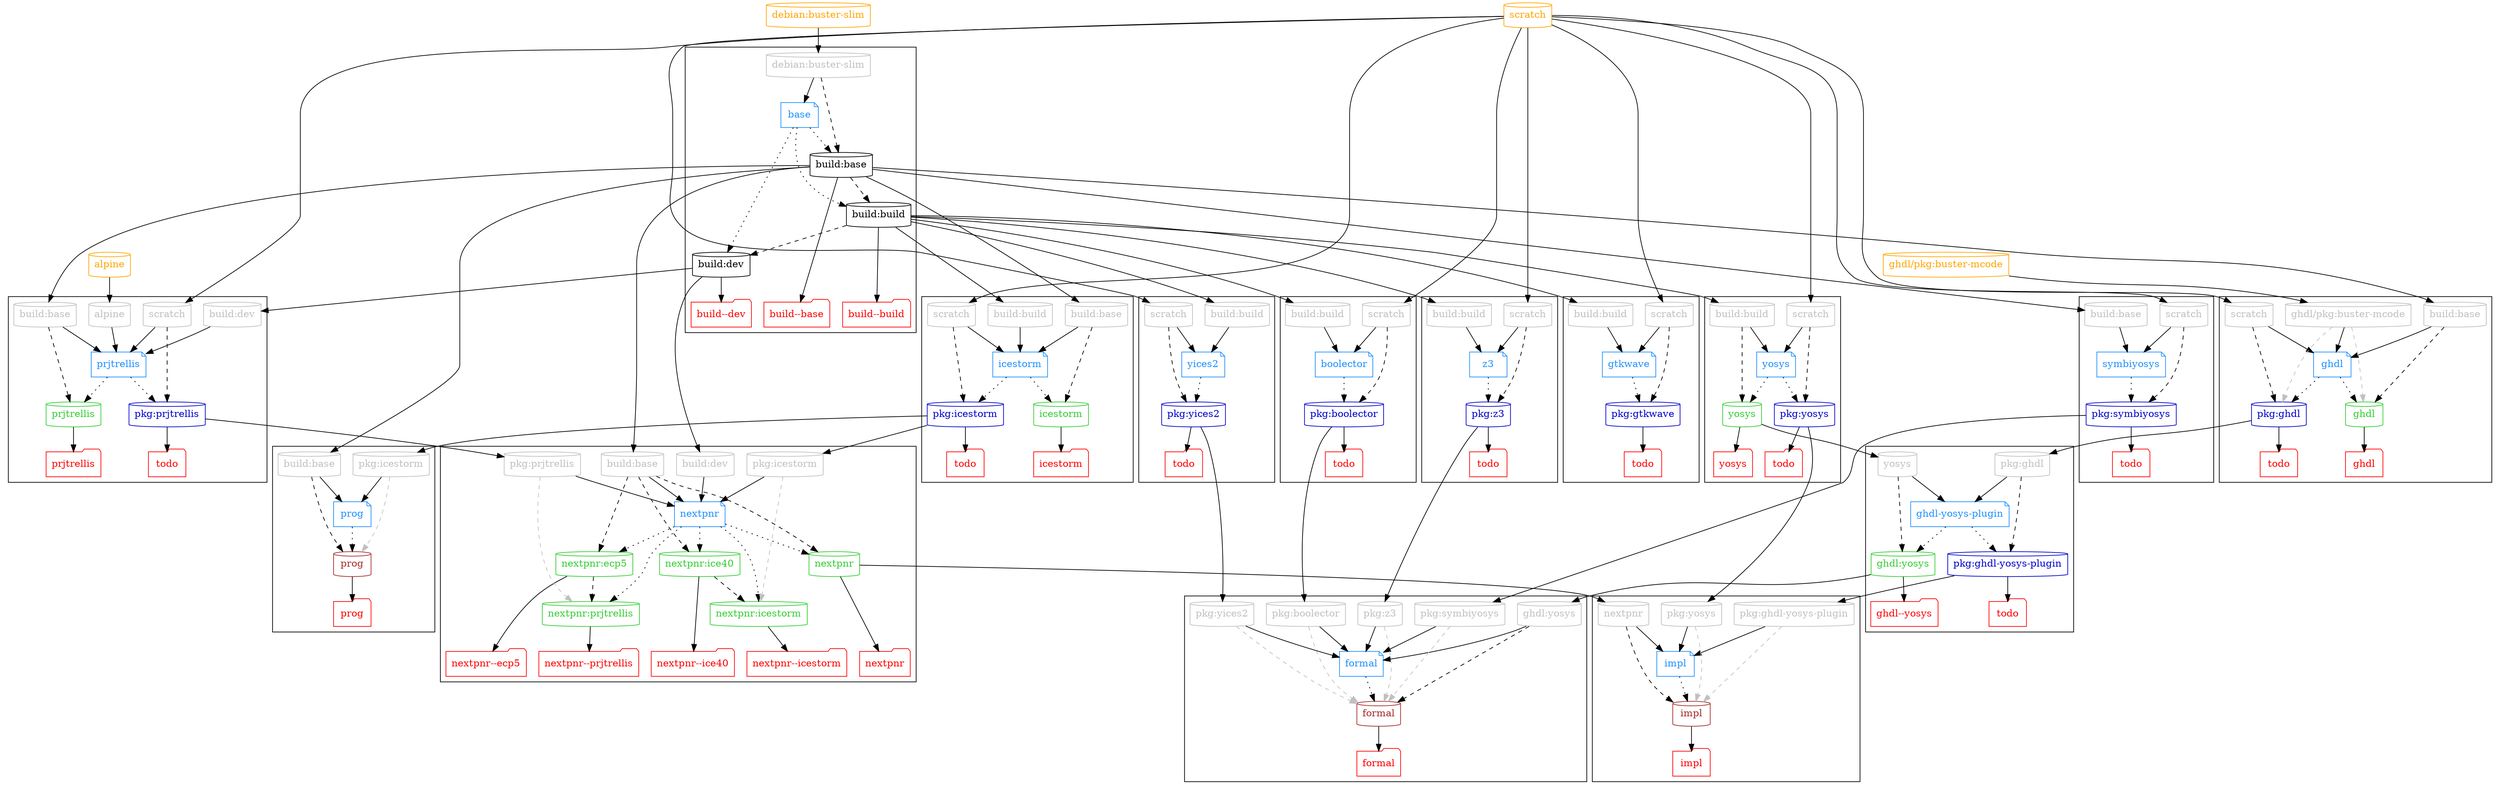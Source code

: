 digraph G {

  #splines=polyline; #curved
  newrank=true;

  # Dockerfiles

  { node [shape=note, color=dodgerblue, fontcolor=dodgerblue]
    d_base             [label="base"];
    d_boolector        [label="boolector"];
    d_formal           [label="formal"];
    d_ghdl             [label="ghdl"];
    d_ghdlYosysPlugin  [label="ghdl-yosys-plugin"];
    d_gtkwave          [label="gtkwave"];
    d_icestorm         [label="icestorm"];
    d_impl             [label="impl"];
    d_nextpnr          [label="nextpnr"];
    d_prjtrellis       [label="prjtrellis"];
    d_prog             [label="prog"];
    d_symbiyosys       [label="symbiyosys"];
    d_yices2           [label="yices2"];
    d_yosys            [label="yosys"];
    d_z3               [label="z3"];
  }

  # Images

  { node [shape=cylinder]
    "build:base"
    "build:build"
    "build:dev"
    { node [color=limegreen, fontcolor=limegreen]
      "ghdl"
      "ghdl:yosys"
      "icestorm"
      "nextpnr:ice40"
      "nextpnr:icestorm"
      "nextpnr:ecp5"
      "nextpnr:prjtrellis"
      "nextpnr"
      "prjtrellis"
      "yosys"
    }
    { node [color=mediumblue, fontcolor=mediumblue]
      "pkg:boolector"
      "pkg:ghdl"
      "pkg:ghdl-yosys-plugin"
      "pkg:gtkwave"
      "pkg:icestorm"
      "pkg:prjtrellis"
      "pkg:symbiyosys"
      "pkg:yices2"
      "pkg:yosys"
      "pkg:z3"
    }
    { node [color=brown, fontcolor=brown]
      "formal"
      "impl"
      "prog"
    }
  }

  # External images

  { node [shape=cylinder, color=orange, fontcolor=orange]
    { rank=same
      "debian:buster-slim";
      "scratch"           ;
    }

    "alpine";
    "ghdl/pkg:buster-mcode";
  }

  # Workflows

  subgraph cluster_base {
    { rank=same
      node [shape=cylinder, color=grey, fontcolor=grey]
      "p_base_debian" [label="debian:buster-slim"]
    }

    d_base -> {
      "build:base",
      "build:build",
      "build:dev"
    } [style=dotted];

    { rank=same
      node [shape=folder, color=red, fontcolor=red];
      "t_build:base" [label="build--base"];
      "t_build:build" [label="build--build"];
      "t_build:dev" [label="build--dev"];
    }

    "build:base" -> "t_build:base";
    "build:build" -> "t_build:build";
    "build:dev" -> "t_build:dev";
  }

  subgraph cluster_boolector {
    { rank=same
      node [shape=cylinder, color=grey, fontcolor=grey]
      "p_boolector_scratch" [label="scratch"]
      "p_boolector_build:build" [label="build:build"]
    }

    d_boolector -> "pkg:boolector" [style=dotted];

    "t_pkg:boolector" [shape=folder, color=red, fontcolor=red, label="todo"];

    "pkg:boolector" -> "t_pkg:boolector";
  }

  subgraph cluster_formal {
    { rank=same
      node [shape=cylinder, color=grey, fontcolor=grey]
      "p_formal_boolector" [label="pkg:boolector"]
      "p_formal_ghdl" [label="ghdl:yosys"]
      "p_formal_symbiyosys" [label="pkg:symbiyosys"]
      "p_formal_z3" [label="pkg:z3"]
      "p_formal_yices2" [label="pkg:yices2"]
    }

    d_formal -> "formal" [style=dotted];

    "t_formal" [shape=folder, color=red, fontcolor=red, label="formal"];

    "formal" -> "t_formal";
  }

  subgraph cluster_ghdl {
    { rank=same
      node [shape=cylinder, color=grey, fontcolor=grey]
      "p_ghdl_build:base" [label="build:base"]
      "p_ghdl_scratch" [label="scratch"]
      "p_ghdl_buster" [label="ghdl/pkg:buster-mcode"]
    }

    d_ghdl -> { rank=same
      "ghdl",
      "pkg:ghdl"
    } [style=dotted];

    { rank=same
      node [shape=folder, color=red, fontcolor=red];
      "t_ghdl" [label="ghdl"];
      "t_pkg:ghdl" [label="todo"];
    }

    "ghdl" -> "t_ghdl";
    "pkg:ghdl" -> "t_pkg:ghdl";
  }

  subgraph cluster_ghdlYosysPlugin {
    { rank=same
      node [shape=cylinder, color=grey, fontcolor=grey]
      "p_ghdl-yosys-plugin_yosys" [label="yosys"]
      "p_ghdl-yosys-plugin_pkg:ghdl" [label="pkg:ghdl"]
    }

    d_ghdlYosysPlugin -> { rank=same
      "pkg:ghdl-yosys-plugin",
      "ghdl:yosys"
    } [style=dotted];

    { rank=same
      node [shape=folder, color=red, fontcolor=red];
      "t_pkg:ghdl-yosys-plugin" [label="todo"];
      "t_ghdl:yosys" [label="ghdl--yosys"];
    }

    "pkg:ghdl-yosys-plugin" -> "t_pkg:ghdl-yosys-plugin";
    "ghdl:yosys" -> "t_ghdl:yosys";
  }

  subgraph cluster_gtkwave {
    { rank=same
      node [shape=cylinder, color=grey, fontcolor=grey]
      "p_gtkwave_build:build" [label="build:build"]
      "p_gtkwave_scratch" [label="scratch"]
    }

    d_gtkwave -> "pkg:gtkwave" [style=dotted];

    "t_pkg:gtkwave" [shape=folder, color=red, fontcolor=red, label="todo"];

    "pkg:gtkwave" -> "t_pkg:gtkwave";
  }

  subgraph cluster_icestorm {
    { rank=same
      node [shape=cylinder, color=grey, fontcolor=grey]
      "p_icestorm_scratch" [label="scratch"]
      "p_icestorm_build:base" [label="build:base"]
      "p_icestorm_build:build" [label="build:build"]
    }

    d_icestorm -> { rank=same
      "pkg:icestorm",
      "icestorm"
    } [style=dotted];

    { rank=same
      node [shape=folder, color=red, fontcolor=red];
      "t_icestorm" [label="icestorm"];
      "t_pkg:icestorm" [label="todo"];
    }

    "icestorm" -> "t_icestorm";
    "pkg:icestorm" -> "t_pkg:icestorm";
  }

  subgraph cluster_impl {
    { rank=same
      node [shape=cylinder, color=grey, fontcolor=grey]
      "p_impl_nextpnr" [label="nextpnr"]
      "p_impl_pkg:ghdl-yosys-plugin" [label="pkg:ghdl-yosys-plugin"]
      "p_impl_pkg:yosys" [label="pkg:yosys"]
    }

    d_impl -> "impl" [style=dotted];

    "t_impl" [label="impl", shape=folder, color=red, fontcolor=red];

    "impl" -> "t_impl";
  }

  subgraph cluster_nextpnr {
    { rank=same
      node [shape=cylinder, color=grey, fontcolor=grey]
      "p_nextpnr_build:base" [label="build:base"]
      "p_nextpnr_build:dev" [label="build:dev"]
      "p_nextpnr_icestorm" [label="pkg:icestorm"]
      "p_nextpnr_prjtrellis" [label="pkg:prjtrellis"]
    }

    d_nextpnr -> { rank=same
      "nextpnr:ice40",
      "nextpnr:ecp5",
      "nextpnr"
    } [style=dotted];

    d_nextpnr -> { rank=same
      "nextpnr:icestorm",
      "nextpnr:prjtrellis"
    } [style=dotted];

    { rank=same
      node [shape=folder, color=red, fontcolor=red];
      "t_nextpnr" [label="nextpnr"];
      "t_nextpnr:ice40" [label="nextpnr--ice40"];
      "t_nextpnr:ecp5" [label="nextpnr--ecp5"];
      "t_nextpnr:icestorm" [label="nextpnr--icestorm"];
      "t_nextpnr:prjtrellis" [label="nextpnr--prjtrellis"];
    }

    "nextpnr" -> "t_nextpnr";
    "nextpnr:ice40" -> "t_nextpnr:ice40";
    "nextpnr:icestorm" -> "t_nextpnr:icestorm";
    "nextpnr:ecp5" -> "t_nextpnr:ecp5";
    "nextpnr:prjtrellis" -> "t_nextpnr:prjtrellis";
  }

  subgraph cluster_prjtrellis {
    { rank=same
      node [shape=cylinder, color=grey, fontcolor=grey]
      "p_prjtrellis_alpine" [label="alpine"]
      "p_prjtrellis_scratch" [label="scratch"]
      "p_prjtrellis_build:base" [label="build:base"]
      "p_prjtrellis_build:dev" [label="build:dev"]
    }

    d_prjtrellis -> { rank=same
      "pkg:prjtrellis",
      "prjtrellis"
    } [style=dotted];

    { rank=same
      node [shape=folder, color=red, fontcolor=red];
      "t_prjtrellis" [label="prjtrellis"];
      "t_pkg:prjtrellis" [label="todo"];
    }

    "prjtrellis" -> "t_prjtrellis";
    "pkg:prjtrellis" -> "t_pkg:prjtrellis";
  }

  subgraph cluster_prog {
    { rank=same
      node [shape=cylinder, color=grey, fontcolor=grey]
      "p_prog_icestorm" [label="pkg:icestorm"]
      "p_prog_build:base" [label="build:base"]
    }

    d_prog -> "prog" [style=dotted];

    "t_prog" [shape=folder, color=red, fontcolor=red, label="prog"];

    "prog" -> "t_prog";
  }

  subgraph cluster_symbiyosys {
    { rank=same
      node [shape=cylinder, color=grey, fontcolor=grey]
      "p_symbiyosys_scratch" [label="scratch"]
      "p_symbiyosys_build:base" [label="build:base"]
    }

    d_symbiyosys -> "pkg:symbiyosys" [style=dotted];

    "t_pkg:symbiyosys" [shape=folder, color=red, fontcolor=red, label="todo"];

    "pkg:symbiyosys" -> "t_pkg:symbiyosys";
  }

  subgraph cluster_yices2 {
    { rank=same
      node [shape=cylinder, color=grey, fontcolor=grey]
      "p_yices2_scratch" [label="scratch"]
      "p_yices2_build:build" [label="build:build"]
    }

    d_yices2 -> "pkg:yices2" [style=dotted];

    "t_pkg:yices2" [shape=folder, color=red, fontcolor=red, label="todo"];

    "pkg:yices2" -> "t_pkg:yices2";
  }

  subgraph cluster_yosys {
    { rank=same
      node [shape=cylinder, color=grey, fontcolor=grey]
      "p_yosys_build:build" [label="build:build"]
      "p_yosys_scratch" [label="scratch"]
    }

    d_yosys -> { rank=same
      "pkg:yosys",
      "yosys"
    } [style=dotted];

    { rank=same
      node [shape=folder, color=red, fontcolor=red];
      "t_yosys" [label="yosys"];
      "t_pkg:yosys" [label="todo"];
    }

    "yosys" -> "t_yosys";
    "pkg:yosys" -> "t_pkg:yosys";
  }

  subgraph cluster_z3 {
    { rank=same
      node [shape=cylinder, color=grey, fontcolor=grey]
      "p_z3_scratch" [label="scratch"]
      "p_z3_build:build" [label="build:build"]
    }

    d_z3 -> "pkg:z3" [style=dotted];

    "t_pkg:z3" [shape=folder, color=red, fontcolor=red, label="todo"];

    "pkg:z3" -> "t_pkg:z3";
  }

  { rank=same
    d_boolector
    d_ghdl
    d_gtkwave
    d_icestorm
    d_prjtrellis
    d_symbiyosys
    d_yices2
    d_yosys
    d_z3
  }

  { rank=same
    d_ghdlYosysPlugin
    d_nextpnr
    d_prog
  }

  # Dockerfile dependencies

  "debian:buster-slim" -> "p_base_debian" -> d_base;

  "build:build" -> "p_boolector_build:build" -> d_boolector;
  "scratch" -> "p_boolector_scratch" -> d_boolector;

  "ghdl:yosys" -> "p_formal_ghdl" -> d_formal;
  "pkg:symbiyosys" -> "p_formal_symbiyosys" -> d_formal;
  "pkg:boolector" -> "p_formal_boolector" -> d_formal;
  "pkg:yices2" -> "p_formal_yices2" -> d_formal;
  "pkg:z3" -> "p_formal_z3" -> d_formal;

  "scratch" -> "p_ghdl_scratch" -> d_ghdl;
  "ghdl/pkg:buster-mcode" -> "p_ghdl_buster" -> d_ghdl;
  "build:base" -> "p_ghdl_build:base" -> d_ghdl;

  "pkg:ghdl" -> "p_ghdl-yosys-plugin_pkg:ghdl" -> d_ghdlYosysPlugin;
  "yosys" -> "p_ghdl-yosys-plugin_yosys" -> d_ghdlYosysPlugin;

  "build:build" -> "p_gtkwave_build:build" -> d_gtkwave;
  "scratch" -> "p_gtkwave_scratch" -> d_gtkwave;

  "build:build" -> "p_icestorm_build:build" -> d_icestorm;
  "build:base" -> "p_icestorm_build:base" -> d_icestorm;
  "scratch" -> "p_icestorm_scratch" -> d_icestorm;

  "pkg:ghdl-yosys-plugin" -> "p_impl_pkg:ghdl-yosys-plugin" -> d_impl;
  "pkg:yosys" -> "p_impl_pkg:yosys" -> d_impl;
  "nextpnr" -> "p_impl_nextpnr" -> d_impl;

  "build:dev" -> "p_nextpnr_build:dev" -> d_nextpnr;
  "build:base" -> "p_nextpnr_build:base" -> d_nextpnr;
  "pkg:icestorm" -> "p_nextpnr_icestorm" -> d_nextpnr;
  "pkg:prjtrellis" -> "p_nextpnr_prjtrellis" -> d_nextpnr;

  "build:dev" -> "p_prjtrellis_build:dev" -> d_prjtrellis;
  "alpine" -> "p_prjtrellis_alpine" -> d_prjtrellis;

  "build:base" -> "p_prjtrellis_build:base" -> d_prjtrellis;
  "scratch" -> "p_prjtrellis_scratch" -> d_prjtrellis;

  "build:base" -> "p_prog_build:base" -> d_prog;
  "pkg:icestorm" -> "p_prog_icestorm" -> d_prog;

  "build:base" -> "p_symbiyosys_build:base" -> d_symbiyosys;
  "scratch" -> "p_symbiyosys_scratch" -> d_symbiyosys;

  "build:build" -> "p_yices2_build:build" -> d_yices2;
  "scratch" -> "p_yices2_scratch" -> d_yices2;

  "build:build" -> "p_yosys_build:build" -> d_yosys;
  "scratch" -> "p_yosys_scratch" -> d_yosys;

  "build:build" -> "p_z3_build:build" -> d_z3;
  "scratch" -> "p_z3_scratch" -> d_z3;

  # Image dependencies

  { edge [style=dashed]
    "p_base_debian" -> "build:base" -> "build:build" -> "build:dev";

    "p_prog_build:base" -> "prog";

    "p_boolector_scratch" -> "pkg:boolector";

    "p_ghdl_scratch" -> "pkg:ghdl";
    "p_ghdl_build:base" -> "ghdl";

    "p_nextpnr_build:base" -> {
      "nextpnr",
      "nextpnr:ice40",
      "nextpnr:ecp5"
    };

    "nextpnr:ice40" -> "nextpnr:icestorm";
    "nextpnr:ecp5" -> "nextpnr:prjtrellis";

    "p_formal_ghdl" -> "formal";

    "p_gtkwave_scratch" -> "pkg:gtkwave";

    "p_icestorm_build:base" -> "icestorm";
    "p_icestorm_scratch" -> "pkg:icestorm";

    "p_impl_nextpnr" -> "impl";

    "p_prjtrellis_scratch" -> "pkg:prjtrellis";
    "p_prjtrellis_build:base" -> "prjtrellis";

    "p_symbiyosys_scratch" -> "pkg:symbiyosys";

    "p_yices2_scratch" -> "pkg:yices2";

    "p_yosys_scratch" -> "pkg:yosys";
    "p_yosys_build:build" -> "yosys";

    "p_ghdl-yosys-plugin_yosys" -> "ghdl:yosys";
    "p_ghdl-yosys-plugin_pkg:ghdl" -> "pkg:ghdl-yosys-plugin";

    "p_z3_scratch" -> "pkg:z3";
  }

  { edge [style=dashed, color=grey]
    {
      "p_formal_boolector",
      "p_formal_symbiyosys",
      "p_formal_yices2"
      "p_formal_z3"
     } -> "formal";

    "p_ghdl_buster" -> {
      "ghdl",
      "pkg:ghdl"
    };

    "p_prog_icestorm" -> "prog";

    "p_impl_pkg:ghdl-yosys-plugin" -> "impl";
    "p_impl_pkg:yosys" -> "impl";

    "p_nextpnr_icestorm" -> "nextpnr:icestorm";

    "p_nextpnr_prjtrellis" -> "nextpnr:prjtrellis";
  }

}
